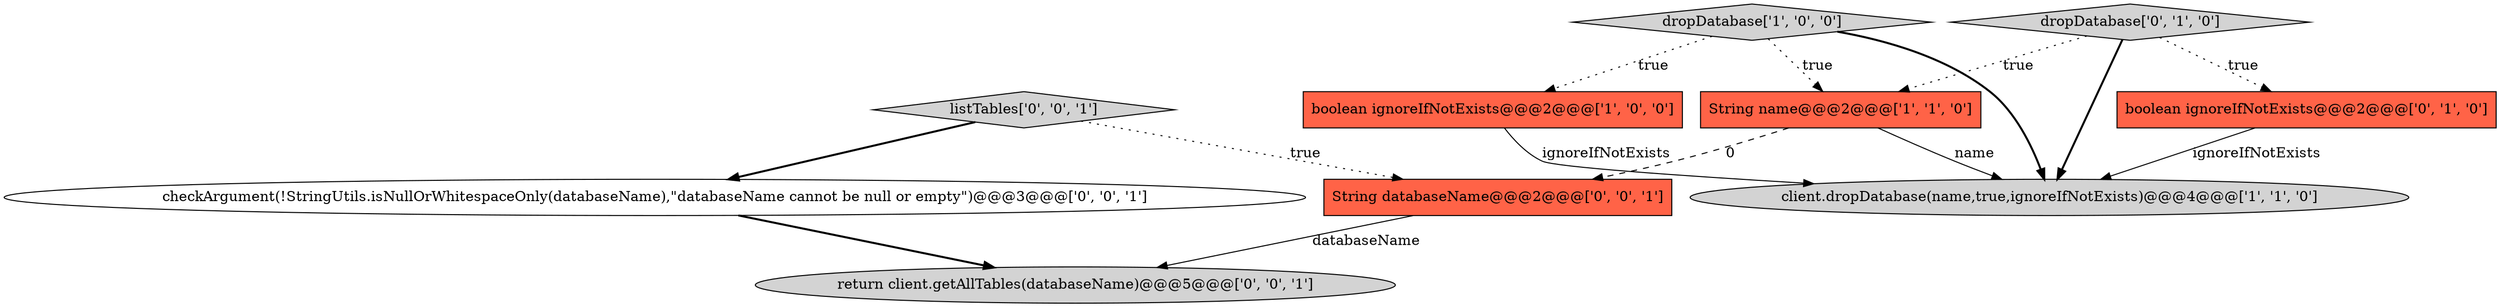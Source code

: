digraph {
8 [style = filled, label = "listTables['0', '0', '1']", fillcolor = lightgray, shape = diamond image = "AAA0AAABBB3BBB"];
5 [style = filled, label = "boolean ignoreIfNotExists@@@2@@@['0', '1', '0']", fillcolor = tomato, shape = box image = "AAA0AAABBB2BBB"];
7 [style = filled, label = "return client.getAllTables(databaseName)@@@5@@@['0', '0', '1']", fillcolor = lightgray, shape = ellipse image = "AAA0AAABBB3BBB"];
9 [style = filled, label = "String databaseName@@@2@@@['0', '0', '1']", fillcolor = tomato, shape = box image = "AAA0AAABBB3BBB"];
4 [style = filled, label = "dropDatabase['0', '1', '0']", fillcolor = lightgray, shape = diamond image = "AAA0AAABBB2BBB"];
6 [style = filled, label = "checkArgument(!StringUtils.isNullOrWhitespaceOnly(databaseName),\"databaseName cannot be null or empty\")@@@3@@@['0', '0', '1']", fillcolor = white, shape = ellipse image = "AAA0AAABBB3BBB"];
2 [style = filled, label = "String name@@@2@@@['1', '1', '0']", fillcolor = tomato, shape = box image = "AAA0AAABBB1BBB"];
3 [style = filled, label = "client.dropDatabase(name,true,ignoreIfNotExists)@@@4@@@['1', '1', '0']", fillcolor = lightgray, shape = ellipse image = "AAA0AAABBB1BBB"];
1 [style = filled, label = "boolean ignoreIfNotExists@@@2@@@['1', '0', '0']", fillcolor = tomato, shape = box image = "AAA0AAABBB1BBB"];
0 [style = filled, label = "dropDatabase['1', '0', '0']", fillcolor = lightgray, shape = diamond image = "AAA0AAABBB1BBB"];
1->3 [style = solid, label="ignoreIfNotExists"];
5->3 [style = solid, label="ignoreIfNotExists"];
0->2 [style = dotted, label="true"];
4->5 [style = dotted, label="true"];
2->9 [style = dashed, label="0"];
0->1 [style = dotted, label="true"];
6->7 [style = bold, label=""];
0->3 [style = bold, label=""];
8->6 [style = bold, label=""];
9->7 [style = solid, label="databaseName"];
2->3 [style = solid, label="name"];
4->3 [style = bold, label=""];
4->2 [style = dotted, label="true"];
8->9 [style = dotted, label="true"];
}
